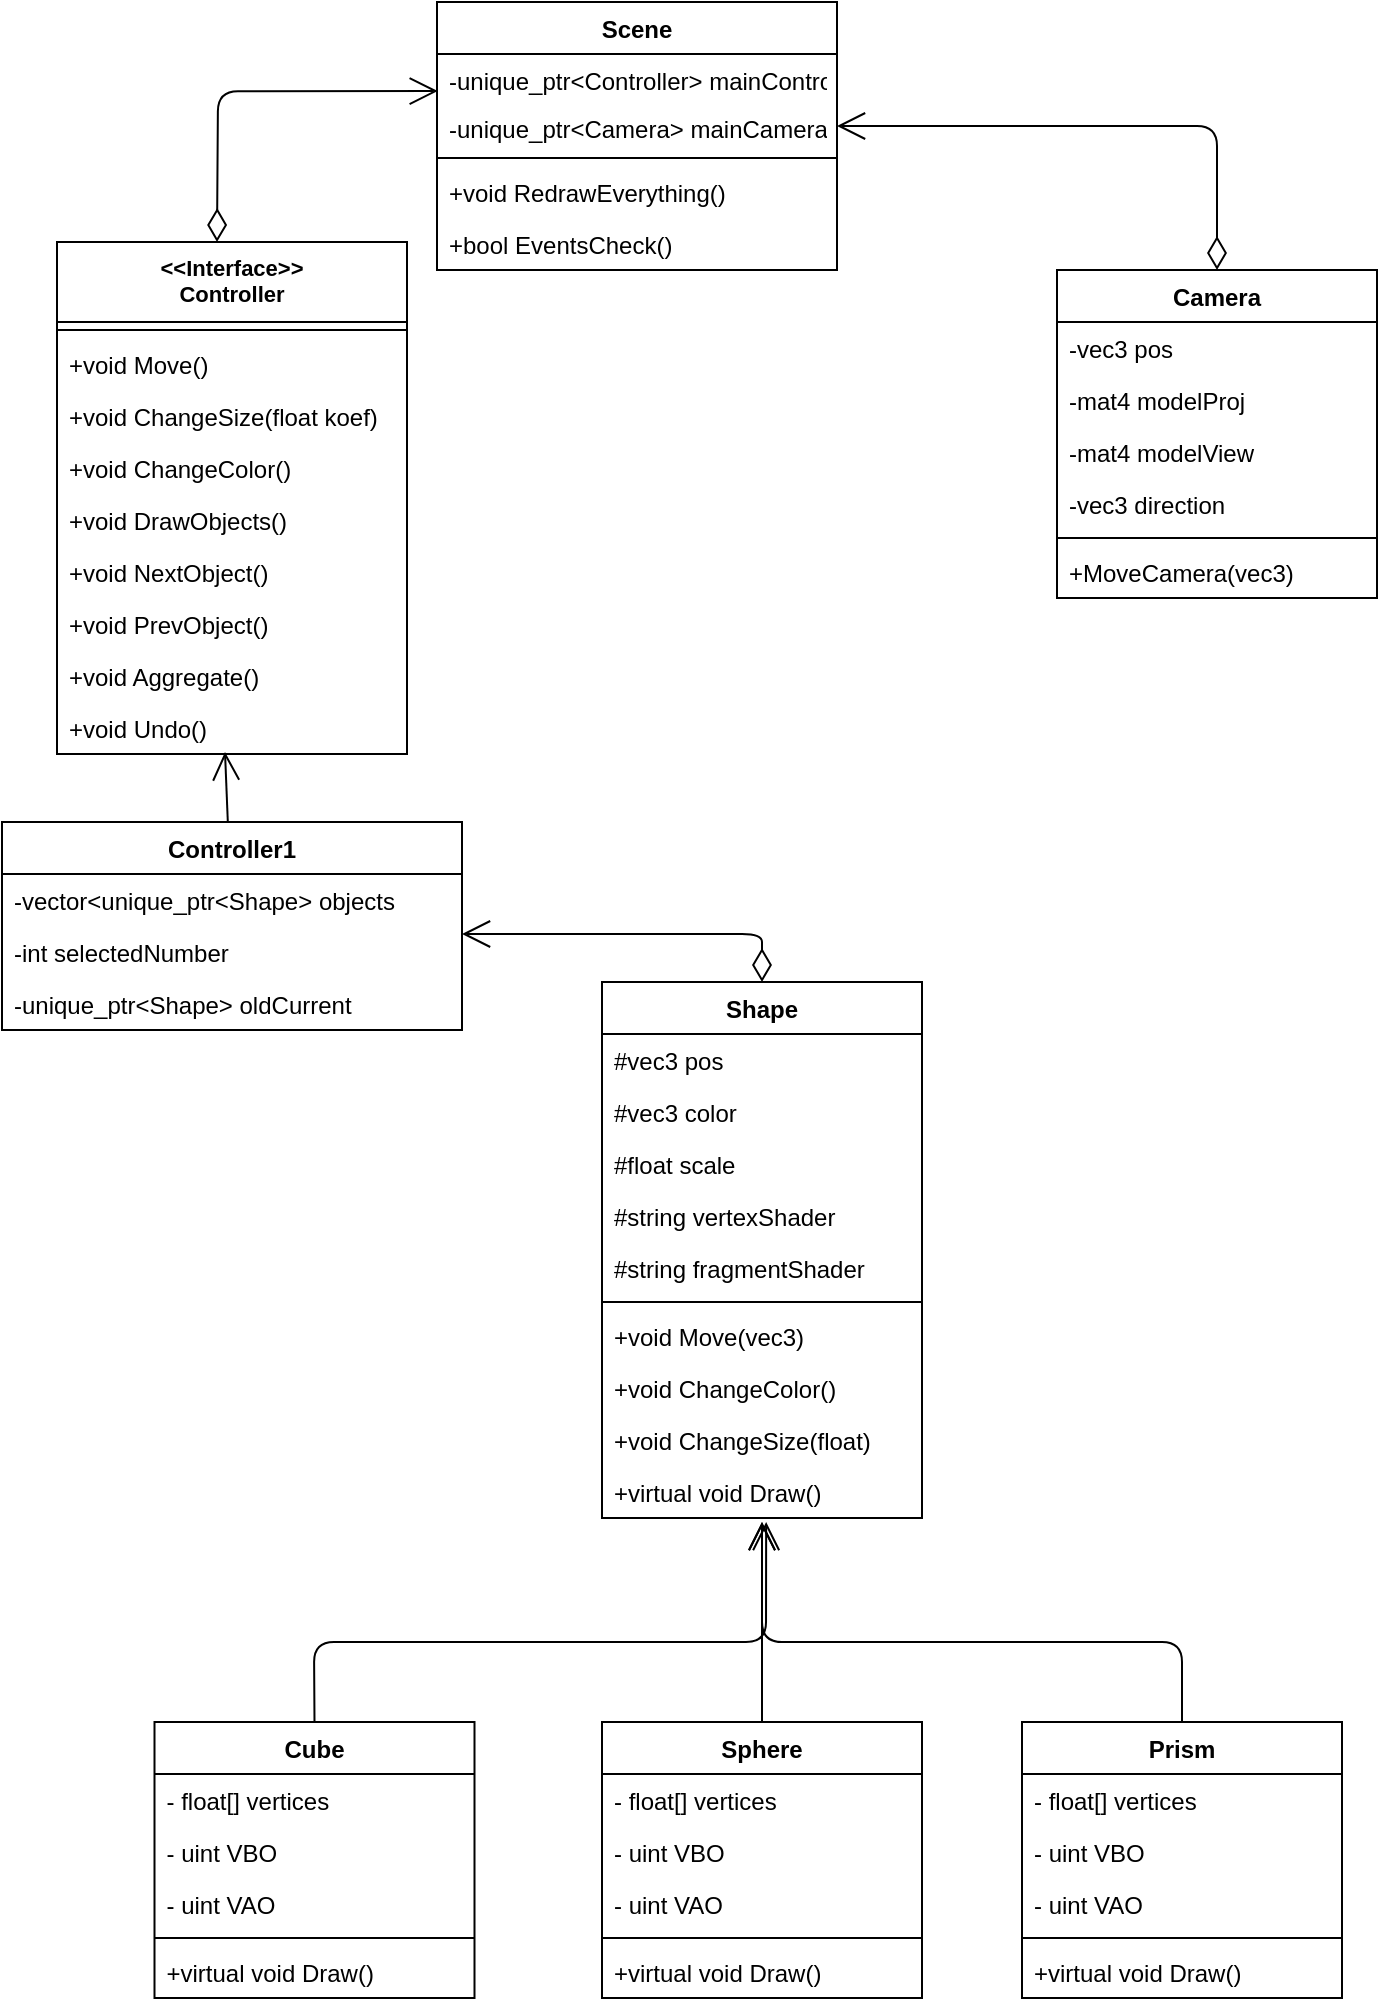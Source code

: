 <mxfile version="14.2.4" type="device"><diagram id="utw3SU8uahFHt7pC812v" name="Page-1"><mxGraphModel dx="1038" dy="491" grid="1" gridSize="10" guides="1" tooltips="1" connect="1" arrows="1" fold="1" page="1" pageScale="1" pageWidth="827" pageHeight="1169" math="0" shadow="0"><root><mxCell id="0"/><mxCell id="1" parent="0"/><mxCell id="5b13w7IJDB3BXXx7JAGZ-1" value="Scene" style="swimlane;fontStyle=1;align=center;verticalAlign=top;childLayout=stackLayout;horizontal=1;startSize=26;horizontalStack=0;resizeParent=1;resizeParentMax=0;resizeLast=0;collapsible=1;marginBottom=0;" parent="1" vertex="1"><mxGeometry x="237.5" y="20" width="200" height="134" as="geometry"/></mxCell><mxCell id="5b13w7IJDB3BXXx7JAGZ-2" value="-unique_ptr&lt;Controller&gt; mainController" style="text;strokeColor=none;fillColor=none;align=left;verticalAlign=top;spacingLeft=4;spacingRight=4;overflow=hidden;rotatable=0;points=[[0,0.5],[1,0.5]];portConstraint=eastwest;" parent="5b13w7IJDB3BXXx7JAGZ-1" vertex="1"><mxGeometry y="26" width="200" height="24" as="geometry"/></mxCell><mxCell id="5b13w7IJDB3BXXx7JAGZ-3" value="-unique_ptr&lt;Camera&gt; mainCamera" style="text;strokeColor=none;fillColor=none;align=left;verticalAlign=top;spacingLeft=4;spacingRight=4;overflow=hidden;rotatable=0;points=[[0,0.5],[1,0.5]];portConstraint=eastwest;" parent="5b13w7IJDB3BXXx7JAGZ-1" vertex="1"><mxGeometry y="50" width="200" height="24" as="geometry"/></mxCell><mxCell id="5b13w7IJDB3BXXx7JAGZ-4" value="" style="line;strokeWidth=1;fillColor=none;align=left;verticalAlign=middle;spacingTop=-1;spacingLeft=3;spacingRight=3;rotatable=0;labelPosition=right;points=[];portConstraint=eastwest;" parent="5b13w7IJDB3BXXx7JAGZ-1" vertex="1"><mxGeometry y="74" width="200" height="8" as="geometry"/></mxCell><mxCell id="5b13w7IJDB3BXXx7JAGZ-5" value="+void RedrawEverything()" style="text;strokeColor=none;fillColor=none;align=left;verticalAlign=top;spacingLeft=4;spacingRight=4;overflow=hidden;rotatable=0;points=[[0,0.5],[1,0.5]];portConstraint=eastwest;" parent="5b13w7IJDB3BXXx7JAGZ-1" vertex="1"><mxGeometry y="82" width="200" height="26" as="geometry"/></mxCell><mxCell id="5b13w7IJDB3BXXx7JAGZ-6" value="+bool EventsCheck()" style="text;strokeColor=none;fillColor=none;align=left;verticalAlign=top;spacingLeft=4;spacingRight=4;overflow=hidden;rotatable=0;points=[[0,0.5],[1,0.5]];portConstraint=eastwest;" parent="5b13w7IJDB3BXXx7JAGZ-1" vertex="1"><mxGeometry y="108" width="200" height="26" as="geometry"/></mxCell><mxCell id="5b13w7IJDB3BXXx7JAGZ-7" value="Controller1" style="swimlane;fontStyle=1;align=center;verticalAlign=top;childLayout=stackLayout;horizontal=1;startSize=26;horizontalStack=0;resizeParent=1;resizeParentMax=0;resizeLast=0;collapsible=1;marginBottom=0;" parent="1" vertex="1"><mxGeometry x="20" y="430" width="230" height="104" as="geometry"/></mxCell><mxCell id="5b13w7IJDB3BXXx7JAGZ-9" value="-vector&lt;unique_ptr&lt;Shape&gt; objects" style="text;strokeColor=none;fillColor=none;align=left;verticalAlign=top;spacingLeft=4;spacingRight=4;overflow=hidden;rotatable=0;points=[[0,0.5],[1,0.5]];portConstraint=eastwest;" parent="5b13w7IJDB3BXXx7JAGZ-7" vertex="1"><mxGeometry y="26" width="230" height="26" as="geometry"/></mxCell><mxCell id="5b13w7IJDB3BXXx7JAGZ-10" value="-int selectedNumber" style="text;strokeColor=none;fillColor=none;align=left;verticalAlign=top;spacingLeft=4;spacingRight=4;overflow=hidden;rotatable=0;points=[[0,0.5],[1,0.5]];portConstraint=eastwest;" parent="5b13w7IJDB3BXXx7JAGZ-7" vertex="1"><mxGeometry y="52" width="230" height="26" as="geometry"/></mxCell><mxCell id="5b13w7IJDB3BXXx7JAGZ-11" value="-unique_ptr&lt;Shape&gt; oldCurrent" style="text;strokeColor=none;fillColor=none;align=left;verticalAlign=top;spacingLeft=4;spacingRight=4;overflow=hidden;rotatable=0;points=[[0,0.5],[1,0.5]];portConstraint=eastwest;" parent="5b13w7IJDB3BXXx7JAGZ-7" vertex="1"><mxGeometry y="78" width="230" height="26" as="geometry"/></mxCell><mxCell id="5b13w7IJDB3BXXx7JAGZ-12" value="&lt;&lt;Interface&gt;&gt;&#10;Controller" style="swimlane;fontStyle=1;align=center;verticalAlign=top;childLayout=stackLayout;horizontal=1;startSize=40;horizontalStack=0;resizeParent=1;resizeParentMax=0;resizeLast=0;collapsible=1;marginBottom=0;fontSize=11;" parent="1" vertex="1"><mxGeometry x="47.5" y="140" width="175" height="256" as="geometry"/></mxCell><mxCell id="5b13w7IJDB3BXXx7JAGZ-13" value="" style="endArrow=open;html=1;endSize=12;startArrow=diamondThin;startSize=14;startFill=0;edgeStyle=orthogonalEdgeStyle;align=left;verticalAlign=bottom;entryX=0.002;entryY=0.773;entryDx=0;entryDy=0;entryPerimeter=0;" parent="5b13w7IJDB3BXXx7JAGZ-12" target="5b13w7IJDB3BXXx7JAGZ-2" edge="1"><mxGeometry x="-0.892" relative="1" as="geometry"><mxPoint x="80" as="sourcePoint"/><mxPoint x="240" as="targetPoint"/><mxPoint as="offset"/></mxGeometry></mxCell><mxCell id="5b13w7IJDB3BXXx7JAGZ-14" value="" style="line;strokeWidth=1;fillColor=none;align=left;verticalAlign=middle;spacingTop=-1;spacingLeft=3;spacingRight=3;rotatable=0;labelPosition=right;points=[];portConstraint=eastwest;" parent="5b13w7IJDB3BXXx7JAGZ-12" vertex="1"><mxGeometry y="40" width="175" height="8" as="geometry"/></mxCell><mxCell id="5b13w7IJDB3BXXx7JAGZ-15" value="+void Move()" style="text;strokeColor=none;fillColor=none;align=left;verticalAlign=top;spacingLeft=4;spacingRight=4;overflow=hidden;rotatable=0;points=[[0,0.5],[1,0.5]];portConstraint=eastwest;" parent="5b13w7IJDB3BXXx7JAGZ-12" vertex="1"><mxGeometry y="48" width="175" height="26" as="geometry"/></mxCell><mxCell id="5b13w7IJDB3BXXx7JAGZ-16" value="+void ChangeSize(float koef)" style="text;strokeColor=none;fillColor=none;align=left;verticalAlign=top;spacingLeft=4;spacingRight=4;overflow=hidden;rotatable=0;points=[[0,0.5],[1,0.5]];portConstraint=eastwest;" parent="5b13w7IJDB3BXXx7JAGZ-12" vertex="1"><mxGeometry y="74" width="175" height="26" as="geometry"/></mxCell><mxCell id="5b13w7IJDB3BXXx7JAGZ-17" value="+void ChangeColor()" style="text;strokeColor=none;fillColor=none;align=left;verticalAlign=top;spacingLeft=4;spacingRight=4;overflow=hidden;rotatable=0;points=[[0,0.5],[1,0.5]];portConstraint=eastwest;" parent="5b13w7IJDB3BXXx7JAGZ-12" vertex="1"><mxGeometry y="100" width="175" height="26" as="geometry"/></mxCell><mxCell id="5b13w7IJDB3BXXx7JAGZ-18" value="+void DrawObjects()" style="text;strokeColor=none;fillColor=none;align=left;verticalAlign=top;spacingLeft=4;spacingRight=4;overflow=hidden;rotatable=0;points=[[0,0.5],[1,0.5]];portConstraint=eastwest;" parent="5b13w7IJDB3BXXx7JAGZ-12" vertex="1"><mxGeometry y="126" width="175" height="26" as="geometry"/></mxCell><mxCell id="5b13w7IJDB3BXXx7JAGZ-19" value="+void NextObject()" style="text;strokeColor=none;fillColor=none;align=left;verticalAlign=top;spacingLeft=4;spacingRight=4;overflow=hidden;rotatable=0;points=[[0,0.5],[1,0.5]];portConstraint=eastwest;" parent="5b13w7IJDB3BXXx7JAGZ-12" vertex="1"><mxGeometry y="152" width="175" height="26" as="geometry"/></mxCell><mxCell id="5b13w7IJDB3BXXx7JAGZ-20" value="+void PrevObject()" style="text;strokeColor=none;fillColor=none;align=left;verticalAlign=top;spacingLeft=4;spacingRight=4;overflow=hidden;rotatable=0;points=[[0,0.5],[1,0.5]];portConstraint=eastwest;" parent="5b13w7IJDB3BXXx7JAGZ-12" vertex="1"><mxGeometry y="178" width="175" height="26" as="geometry"/></mxCell><mxCell id="5b13w7IJDB3BXXx7JAGZ-21" value="+void Aggregate()" style="text;strokeColor=none;fillColor=none;align=left;verticalAlign=top;spacingLeft=4;spacingRight=4;overflow=hidden;rotatable=0;points=[[0,0.5],[1,0.5]];portConstraint=eastwest;" parent="5b13w7IJDB3BXXx7JAGZ-12" vertex="1"><mxGeometry y="204" width="175" height="26" as="geometry"/></mxCell><mxCell id="5b13w7IJDB3BXXx7JAGZ-22" value="+void Undo()" style="text;strokeColor=none;fillColor=none;align=left;verticalAlign=top;spacingLeft=4;spacingRight=4;overflow=hidden;rotatable=0;points=[[0,0.5],[1,0.5]];portConstraint=eastwest;" parent="5b13w7IJDB3BXXx7JAGZ-12" vertex="1"><mxGeometry y="230" width="175" height="26" as="geometry"/></mxCell><mxCell id="5b13w7IJDB3BXXx7JAGZ-23" value="" style="endArrow=open;endFill=1;endSize=12;html=1;" parent="1" source="5b13w7IJDB3BXXx7JAGZ-7" edge="1"><mxGeometry width="160" relative="1" as="geometry"><mxPoint x="207.5" y="490" as="sourcePoint"/><mxPoint x="131.5" y="395" as="targetPoint"/></mxGeometry></mxCell><mxCell id="5b13w7IJDB3BXXx7JAGZ-24" value="Camera" style="swimlane;fontStyle=1;align=center;verticalAlign=top;childLayout=stackLayout;horizontal=1;startSize=26;horizontalStack=0;resizeParent=1;resizeParentMax=0;resizeLast=0;collapsible=1;marginBottom=0;" parent="1" vertex="1"><mxGeometry x="547.5" y="154" width="160" height="164" as="geometry"/></mxCell><mxCell id="5b13w7IJDB3BXXx7JAGZ-25" value="-vec3 pos" style="text;strokeColor=none;fillColor=none;align=left;verticalAlign=top;spacingLeft=4;spacingRight=4;overflow=hidden;rotatable=0;points=[[0,0.5],[1,0.5]];portConstraint=eastwest;" parent="5b13w7IJDB3BXXx7JAGZ-24" vertex="1"><mxGeometry y="26" width="160" height="26" as="geometry"/></mxCell><mxCell id="5b13w7IJDB3BXXx7JAGZ-26" value="-mat4 modelProj" style="text;strokeColor=none;fillColor=none;align=left;verticalAlign=top;spacingLeft=4;spacingRight=4;overflow=hidden;rotatable=0;points=[[0,0.5],[1,0.5]];portConstraint=eastwest;" parent="5b13w7IJDB3BXXx7JAGZ-24" vertex="1"><mxGeometry y="52" width="160" height="26" as="geometry"/></mxCell><mxCell id="5b13w7IJDB3BXXx7JAGZ-27" value="-mat4 modelView" style="text;strokeColor=none;fillColor=none;align=left;verticalAlign=top;spacingLeft=4;spacingRight=4;overflow=hidden;rotatable=0;points=[[0,0.5],[1,0.5]];portConstraint=eastwest;" parent="5b13w7IJDB3BXXx7JAGZ-24" vertex="1"><mxGeometry y="78" width="160" height="26" as="geometry"/></mxCell><mxCell id="5b13w7IJDB3BXXx7JAGZ-28" value="-vec3 direction" style="text;strokeColor=none;fillColor=none;align=left;verticalAlign=top;spacingLeft=4;spacingRight=4;overflow=hidden;rotatable=0;points=[[0,0.5],[1,0.5]];portConstraint=eastwest;" parent="5b13w7IJDB3BXXx7JAGZ-24" vertex="1"><mxGeometry y="104" width="160" height="26" as="geometry"/></mxCell><mxCell id="5b13w7IJDB3BXXx7JAGZ-29" value="" style="line;strokeWidth=1;fillColor=none;align=left;verticalAlign=middle;spacingTop=-1;spacingLeft=3;spacingRight=3;rotatable=0;labelPosition=right;points=[];portConstraint=eastwest;" parent="5b13w7IJDB3BXXx7JAGZ-24" vertex="1"><mxGeometry y="130" width="160" height="8" as="geometry"/></mxCell><mxCell id="5b13w7IJDB3BXXx7JAGZ-30" value="+MoveCamera(vec3)" style="text;strokeColor=none;fillColor=none;align=left;verticalAlign=top;spacingLeft=4;spacingRight=4;overflow=hidden;rotatable=0;points=[[0,0.5],[1,0.5]];portConstraint=eastwest;" parent="5b13w7IJDB3BXXx7JAGZ-24" vertex="1"><mxGeometry y="138" width="160" height="26" as="geometry"/></mxCell><mxCell id="5b13w7IJDB3BXXx7JAGZ-31" value="" style="endArrow=open;html=1;endSize=12;startArrow=diamondThin;startSize=14;startFill=0;edgeStyle=orthogonalEdgeStyle;align=left;verticalAlign=bottom;entryX=1;entryY=0.5;entryDx=0;entryDy=0;exitX=0.5;exitY=0;exitDx=0;exitDy=0;" parent="1" source="5b13w7IJDB3BXXx7JAGZ-24" target="5b13w7IJDB3BXXx7JAGZ-3" edge="1"><mxGeometry x="-0.922" relative="1" as="geometry"><mxPoint x="627.5" y="150" as="sourcePoint"/><mxPoint x="817.5" y="150" as="targetPoint"/><mxPoint as="offset"/></mxGeometry></mxCell><mxCell id="5b13w7IJDB3BXXx7JAGZ-32" value="Shape" style="swimlane;fontStyle=1;align=center;verticalAlign=top;childLayout=stackLayout;horizontal=1;startSize=26;horizontalStack=0;resizeParent=1;resizeParentMax=0;resizeLast=0;collapsible=1;marginBottom=0;" parent="1" vertex="1"><mxGeometry x="320" y="510" width="160" height="268" as="geometry"/></mxCell><mxCell id="5b13w7IJDB3BXXx7JAGZ-33" value="" style="endArrow=open;html=1;endSize=12;startArrow=diamondThin;startSize=14;startFill=0;edgeStyle=orthogonalEdgeStyle;align=left;verticalAlign=bottom;" parent="5b13w7IJDB3BXXx7JAGZ-32" target="5b13w7IJDB3BXXx7JAGZ-7" edge="1"><mxGeometry x="-1" y="3" relative="1" as="geometry"><mxPoint x="80" as="sourcePoint"/><mxPoint x="240" as="targetPoint"/><Array as="points"><mxPoint x="80" y="-24"/></Array></mxGeometry></mxCell><mxCell id="5b13w7IJDB3BXXx7JAGZ-34" value="#vec3 pos" style="text;strokeColor=none;fillColor=none;align=left;verticalAlign=top;spacingLeft=4;spacingRight=4;overflow=hidden;rotatable=0;points=[[0,0.5],[1,0.5]];portConstraint=eastwest;" parent="5b13w7IJDB3BXXx7JAGZ-32" vertex="1"><mxGeometry y="26" width="160" height="26" as="geometry"/></mxCell><mxCell id="5b13w7IJDB3BXXx7JAGZ-35" value="#vec3 color" style="text;strokeColor=none;fillColor=none;align=left;verticalAlign=top;spacingLeft=4;spacingRight=4;overflow=hidden;rotatable=0;points=[[0,0.5],[1,0.5]];portConstraint=eastwest;" parent="5b13w7IJDB3BXXx7JAGZ-32" vertex="1"><mxGeometry y="52" width="160" height="26" as="geometry"/></mxCell><mxCell id="5b13w7IJDB3BXXx7JAGZ-36" value="#float scale" style="text;strokeColor=none;fillColor=none;align=left;verticalAlign=top;spacingLeft=4;spacingRight=4;overflow=hidden;rotatable=0;points=[[0,0.5],[1,0.5]];portConstraint=eastwest;" parent="5b13w7IJDB3BXXx7JAGZ-32" vertex="1"><mxGeometry y="78" width="160" height="26" as="geometry"/></mxCell><mxCell id="O8YuCytkZypj3SIwQXKq-28" value="#string vertexShader" style="text;strokeColor=none;fillColor=none;align=left;verticalAlign=top;spacingLeft=4;spacingRight=4;overflow=hidden;rotatable=0;points=[[0,0.5],[1,0.5]];portConstraint=eastwest;" vertex="1" parent="5b13w7IJDB3BXXx7JAGZ-32"><mxGeometry y="104" width="160" height="26" as="geometry"/></mxCell><mxCell id="O8YuCytkZypj3SIwQXKq-30" value="#string fragmentShader" style="text;strokeColor=none;fillColor=none;align=left;verticalAlign=top;spacingLeft=4;spacingRight=4;overflow=hidden;rotatable=0;points=[[0,0.5],[1,0.5]];portConstraint=eastwest;" vertex="1" parent="5b13w7IJDB3BXXx7JAGZ-32"><mxGeometry y="130" width="160" height="26" as="geometry"/></mxCell><mxCell id="5b13w7IJDB3BXXx7JAGZ-37" value="" style="line;strokeWidth=1;fillColor=none;align=left;verticalAlign=middle;spacingTop=-1;spacingLeft=3;spacingRight=3;rotatable=0;labelPosition=right;points=[];portConstraint=eastwest;" parent="5b13w7IJDB3BXXx7JAGZ-32" vertex="1"><mxGeometry y="156" width="160" height="8" as="geometry"/></mxCell><mxCell id="5b13w7IJDB3BXXx7JAGZ-38" value="+void Move(vec3)" style="text;strokeColor=none;fillColor=none;align=left;verticalAlign=top;spacingLeft=4;spacingRight=4;overflow=hidden;rotatable=0;points=[[0,0.5],[1,0.5]];portConstraint=eastwest;" parent="5b13w7IJDB3BXXx7JAGZ-32" vertex="1"><mxGeometry y="164" width="160" height="26" as="geometry"/></mxCell><mxCell id="5b13w7IJDB3BXXx7JAGZ-39" value="+void ChangeColor()" style="text;strokeColor=none;fillColor=none;align=left;verticalAlign=top;spacingLeft=4;spacingRight=4;overflow=hidden;rotatable=0;points=[[0,0.5],[1,0.5]];portConstraint=eastwest;" parent="5b13w7IJDB3BXXx7JAGZ-32" vertex="1"><mxGeometry y="190" width="160" height="26" as="geometry"/></mxCell><mxCell id="5b13w7IJDB3BXXx7JAGZ-40" value="+void ChangeSize(float)" style="text;strokeColor=none;fillColor=none;align=left;verticalAlign=top;spacingLeft=4;spacingRight=4;overflow=hidden;rotatable=0;points=[[0,0.5],[1,0.5]];portConstraint=eastwest;" parent="5b13w7IJDB3BXXx7JAGZ-32" vertex="1"><mxGeometry y="216" width="160" height="26" as="geometry"/></mxCell><mxCell id="5b13w7IJDB3BXXx7JAGZ-41" value="+virtual void Draw()" style="text;strokeColor=none;fillColor=none;align=left;verticalAlign=top;spacingLeft=4;spacingRight=4;overflow=hidden;rotatable=0;points=[[0,0.5],[1,0.5]];portConstraint=eastwest;" parent="5b13w7IJDB3BXXx7JAGZ-32" vertex="1"><mxGeometry y="242" width="160" height="26" as="geometry"/></mxCell><mxCell id="O8YuCytkZypj3SIwQXKq-1" value="Cube" style="swimlane;fontStyle=1;align=center;verticalAlign=top;childLayout=stackLayout;horizontal=1;startSize=26;horizontalStack=0;resizeParent=1;resizeParentMax=0;resizeLast=0;collapsible=1;marginBottom=0;" vertex="1" parent="1"><mxGeometry x="96.25" y="880" width="160" height="138" as="geometry"/></mxCell><mxCell id="O8YuCytkZypj3SIwQXKq-2" value="- float[] vertices" style="text;strokeColor=none;fillColor=none;align=left;verticalAlign=top;spacingLeft=4;spacingRight=4;overflow=hidden;rotatable=0;points=[[0,0.5],[1,0.5]];portConstraint=eastwest;" vertex="1" parent="O8YuCytkZypj3SIwQXKq-1"><mxGeometry y="26" width="160" height="26" as="geometry"/></mxCell><mxCell id="O8YuCytkZypj3SIwQXKq-27" value="- uint VBO" style="text;strokeColor=none;fillColor=none;align=left;verticalAlign=top;spacingLeft=4;spacingRight=4;overflow=hidden;rotatable=0;points=[[0,0.5],[1,0.5]];portConstraint=eastwest;" vertex="1" parent="O8YuCytkZypj3SIwQXKq-1"><mxGeometry y="52" width="160" height="26" as="geometry"/></mxCell><mxCell id="O8YuCytkZypj3SIwQXKq-26" value="- uint VAO" style="text;strokeColor=none;fillColor=none;align=left;verticalAlign=top;spacingLeft=4;spacingRight=4;overflow=hidden;rotatable=0;points=[[0,0.5],[1,0.5]];portConstraint=eastwest;" vertex="1" parent="O8YuCytkZypj3SIwQXKq-1"><mxGeometry y="78" width="160" height="26" as="geometry"/></mxCell><mxCell id="O8YuCytkZypj3SIwQXKq-3" value="" style="line;strokeWidth=1;fillColor=none;align=left;verticalAlign=middle;spacingTop=-1;spacingLeft=3;spacingRight=3;rotatable=0;labelPosition=right;points=[];portConstraint=eastwest;" vertex="1" parent="O8YuCytkZypj3SIwQXKq-1"><mxGeometry y="104" width="160" height="8" as="geometry"/></mxCell><mxCell id="O8YuCytkZypj3SIwQXKq-13" value="+virtual void Draw()" style="text;strokeColor=none;fillColor=none;align=left;verticalAlign=top;spacingLeft=4;spacingRight=4;overflow=hidden;rotatable=0;points=[[0,0.5],[1,0.5]];portConstraint=eastwest;" vertex="1" parent="O8YuCytkZypj3SIwQXKq-1"><mxGeometry y="112" width="160" height="26" as="geometry"/></mxCell><mxCell id="O8YuCytkZypj3SIwQXKq-5" value="Sphere" style="swimlane;fontStyle=1;align=center;verticalAlign=top;childLayout=stackLayout;horizontal=1;startSize=26;horizontalStack=0;resizeParent=1;resizeParentMax=0;resizeLast=0;collapsible=1;marginBottom=0;" vertex="1" parent="1"><mxGeometry x="320" y="880" width="160" height="138" as="geometry"/></mxCell><mxCell id="O8YuCytkZypj3SIwQXKq-41" value="- float[] vertices" style="text;strokeColor=none;fillColor=none;align=left;verticalAlign=top;spacingLeft=4;spacingRight=4;overflow=hidden;rotatable=0;points=[[0,0.5],[1,0.5]];portConstraint=eastwest;" vertex="1" parent="O8YuCytkZypj3SIwQXKq-5"><mxGeometry y="26" width="160" height="26" as="geometry"/></mxCell><mxCell id="O8YuCytkZypj3SIwQXKq-36" value="- uint VBO" style="text;strokeColor=none;fillColor=none;align=left;verticalAlign=top;spacingLeft=4;spacingRight=4;overflow=hidden;rotatable=0;points=[[0,0.5],[1,0.5]];portConstraint=eastwest;" vertex="1" parent="O8YuCytkZypj3SIwQXKq-5"><mxGeometry y="52" width="160" height="26" as="geometry"/></mxCell><mxCell id="O8YuCytkZypj3SIwQXKq-39" value="- uint VAO" style="text;strokeColor=none;fillColor=none;align=left;verticalAlign=top;spacingLeft=4;spacingRight=4;overflow=hidden;rotatable=0;points=[[0,0.5],[1,0.5]];portConstraint=eastwest;" vertex="1" parent="O8YuCytkZypj3SIwQXKq-5"><mxGeometry y="78" width="160" height="26" as="geometry"/></mxCell><mxCell id="O8YuCytkZypj3SIwQXKq-7" value="" style="line;strokeWidth=1;fillColor=none;align=left;verticalAlign=middle;spacingTop=-1;spacingLeft=3;spacingRight=3;rotatable=0;labelPosition=right;points=[];portConstraint=eastwest;" vertex="1" parent="O8YuCytkZypj3SIwQXKq-5"><mxGeometry y="104" width="160" height="8" as="geometry"/></mxCell><mxCell id="O8YuCytkZypj3SIwQXKq-14" value="+virtual void Draw()" style="text;strokeColor=none;fillColor=none;align=left;verticalAlign=top;spacingLeft=4;spacingRight=4;overflow=hidden;rotatable=0;points=[[0,0.5],[1,0.5]];portConstraint=eastwest;" vertex="1" parent="O8YuCytkZypj3SIwQXKq-5"><mxGeometry y="112" width="160" height="26" as="geometry"/></mxCell><mxCell id="O8YuCytkZypj3SIwQXKq-9" value="Prism" style="swimlane;fontStyle=1;align=center;verticalAlign=top;childLayout=stackLayout;horizontal=1;startSize=26;horizontalStack=0;resizeParent=1;resizeParentMax=0;resizeLast=0;collapsible=1;marginBottom=0;" vertex="1" parent="1"><mxGeometry x="530" y="880" width="160" height="138" as="geometry"/></mxCell><mxCell id="O8YuCytkZypj3SIwQXKq-34" value="- float[] vertices" style="text;strokeColor=none;fillColor=none;align=left;verticalAlign=top;spacingLeft=4;spacingRight=4;overflow=hidden;rotatable=0;points=[[0,0.5],[1,0.5]];portConstraint=eastwest;" vertex="1" parent="O8YuCytkZypj3SIwQXKq-9"><mxGeometry y="26" width="160" height="26" as="geometry"/></mxCell><mxCell id="O8YuCytkZypj3SIwQXKq-35" value="- uint VBO" style="text;strokeColor=none;fillColor=none;align=left;verticalAlign=top;spacingLeft=4;spacingRight=4;overflow=hidden;rotatable=0;points=[[0,0.5],[1,0.5]];portConstraint=eastwest;" vertex="1" parent="O8YuCytkZypj3SIwQXKq-9"><mxGeometry y="52" width="160" height="26" as="geometry"/></mxCell><mxCell id="O8YuCytkZypj3SIwQXKq-37" value="- uint VAO" style="text;strokeColor=none;fillColor=none;align=left;verticalAlign=top;spacingLeft=4;spacingRight=4;overflow=hidden;rotatable=0;points=[[0,0.5],[1,0.5]];portConstraint=eastwest;" vertex="1" parent="O8YuCytkZypj3SIwQXKq-9"><mxGeometry y="78" width="160" height="26" as="geometry"/></mxCell><mxCell id="O8YuCytkZypj3SIwQXKq-11" value="" style="line;strokeWidth=1;fillColor=none;align=left;verticalAlign=middle;spacingTop=-1;spacingLeft=3;spacingRight=3;rotatable=0;labelPosition=right;points=[];portConstraint=eastwest;" vertex="1" parent="O8YuCytkZypj3SIwQXKq-9"><mxGeometry y="104" width="160" height="8" as="geometry"/></mxCell><mxCell id="O8YuCytkZypj3SIwQXKq-15" value="+virtual void Draw()" style="text;strokeColor=none;fillColor=none;align=left;verticalAlign=top;spacingLeft=4;spacingRight=4;overflow=hidden;rotatable=0;points=[[0,0.5],[1,0.5]];portConstraint=eastwest;" vertex="1" parent="O8YuCytkZypj3SIwQXKq-9"><mxGeometry y="112" width="160" height="26" as="geometry"/></mxCell><mxCell id="O8YuCytkZypj3SIwQXKq-42" value="" style="endArrow=open;endFill=1;endSize=12;html=1;fontSize=11;exitX=0.5;exitY=0;exitDx=0;exitDy=0;entryX=0.513;entryY=1.077;entryDx=0;entryDy=0;entryPerimeter=0;" edge="1" parent="1" source="O8YuCytkZypj3SIwQXKq-1" target="5b13w7IJDB3BXXx7JAGZ-41"><mxGeometry width="160" relative="1" as="geometry"><mxPoint x="180" y="850" as="sourcePoint"/><mxPoint x="402" y="790" as="targetPoint"/><Array as="points"><mxPoint x="176" y="840"/><mxPoint x="402" y="840"/></Array></mxGeometry></mxCell><mxCell id="O8YuCytkZypj3SIwQXKq-43" value="" style="endArrow=open;endFill=1;endSize=12;html=1;fontSize=11;exitX=0.5;exitY=0;exitDx=0;exitDy=0;" edge="1" parent="1" source="O8YuCytkZypj3SIwQXKq-5"><mxGeometry width="160" relative="1" as="geometry"><mxPoint x="420" y="850" as="sourcePoint"/><mxPoint x="400" y="780" as="targetPoint"/></mxGeometry></mxCell><mxCell id="O8YuCytkZypj3SIwQXKq-45" value="" style="endArrow=open;endFill=1;endSize=12;html=1;fontSize=11;exitX=0.5;exitY=0;exitDx=0;exitDy=0;" edge="1" parent="1" source="O8YuCytkZypj3SIwQXKq-9"><mxGeometry width="160" relative="1" as="geometry"><mxPoint x="650" y="830" as="sourcePoint"/><mxPoint x="400" y="780" as="targetPoint"/><Array as="points"><mxPoint x="610" y="840"/><mxPoint x="400" y="840"/></Array></mxGeometry></mxCell></root></mxGraphModel></diagram></mxfile>